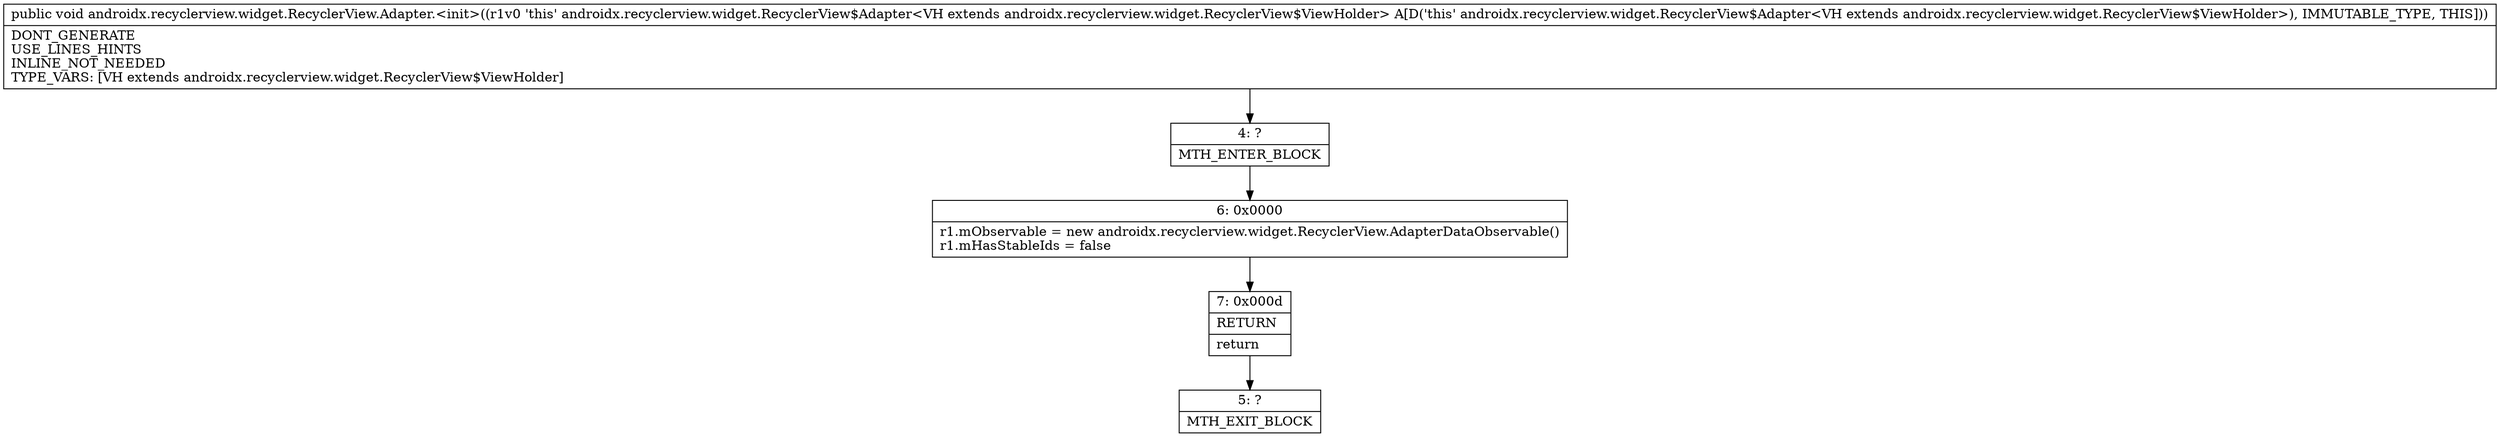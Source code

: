 digraph "CFG forandroidx.recyclerview.widget.RecyclerView.Adapter.\<init\>()V" {
Node_4 [shape=record,label="{4\:\ ?|MTH_ENTER_BLOCK\l}"];
Node_6 [shape=record,label="{6\:\ 0x0000|r1.mObservable = new androidx.recyclerview.widget.RecyclerView.AdapterDataObservable()\lr1.mHasStableIds = false\l}"];
Node_7 [shape=record,label="{7\:\ 0x000d|RETURN\l|return\l}"];
Node_5 [shape=record,label="{5\:\ ?|MTH_EXIT_BLOCK\l}"];
MethodNode[shape=record,label="{public void androidx.recyclerview.widget.RecyclerView.Adapter.\<init\>((r1v0 'this' androidx.recyclerview.widget.RecyclerView$Adapter\<VH extends androidx.recyclerview.widget.RecyclerView$ViewHolder\> A[D('this' androidx.recyclerview.widget.RecyclerView$Adapter\<VH extends androidx.recyclerview.widget.RecyclerView$ViewHolder\>), IMMUTABLE_TYPE, THIS]))  | DONT_GENERATE\lUSE_LINES_HINTS\lINLINE_NOT_NEEDED\lTYPE_VARS: [VH extends androidx.recyclerview.widget.RecyclerView$ViewHolder]\l}"];
MethodNode -> Node_4;Node_4 -> Node_6;
Node_6 -> Node_7;
Node_7 -> Node_5;
}


